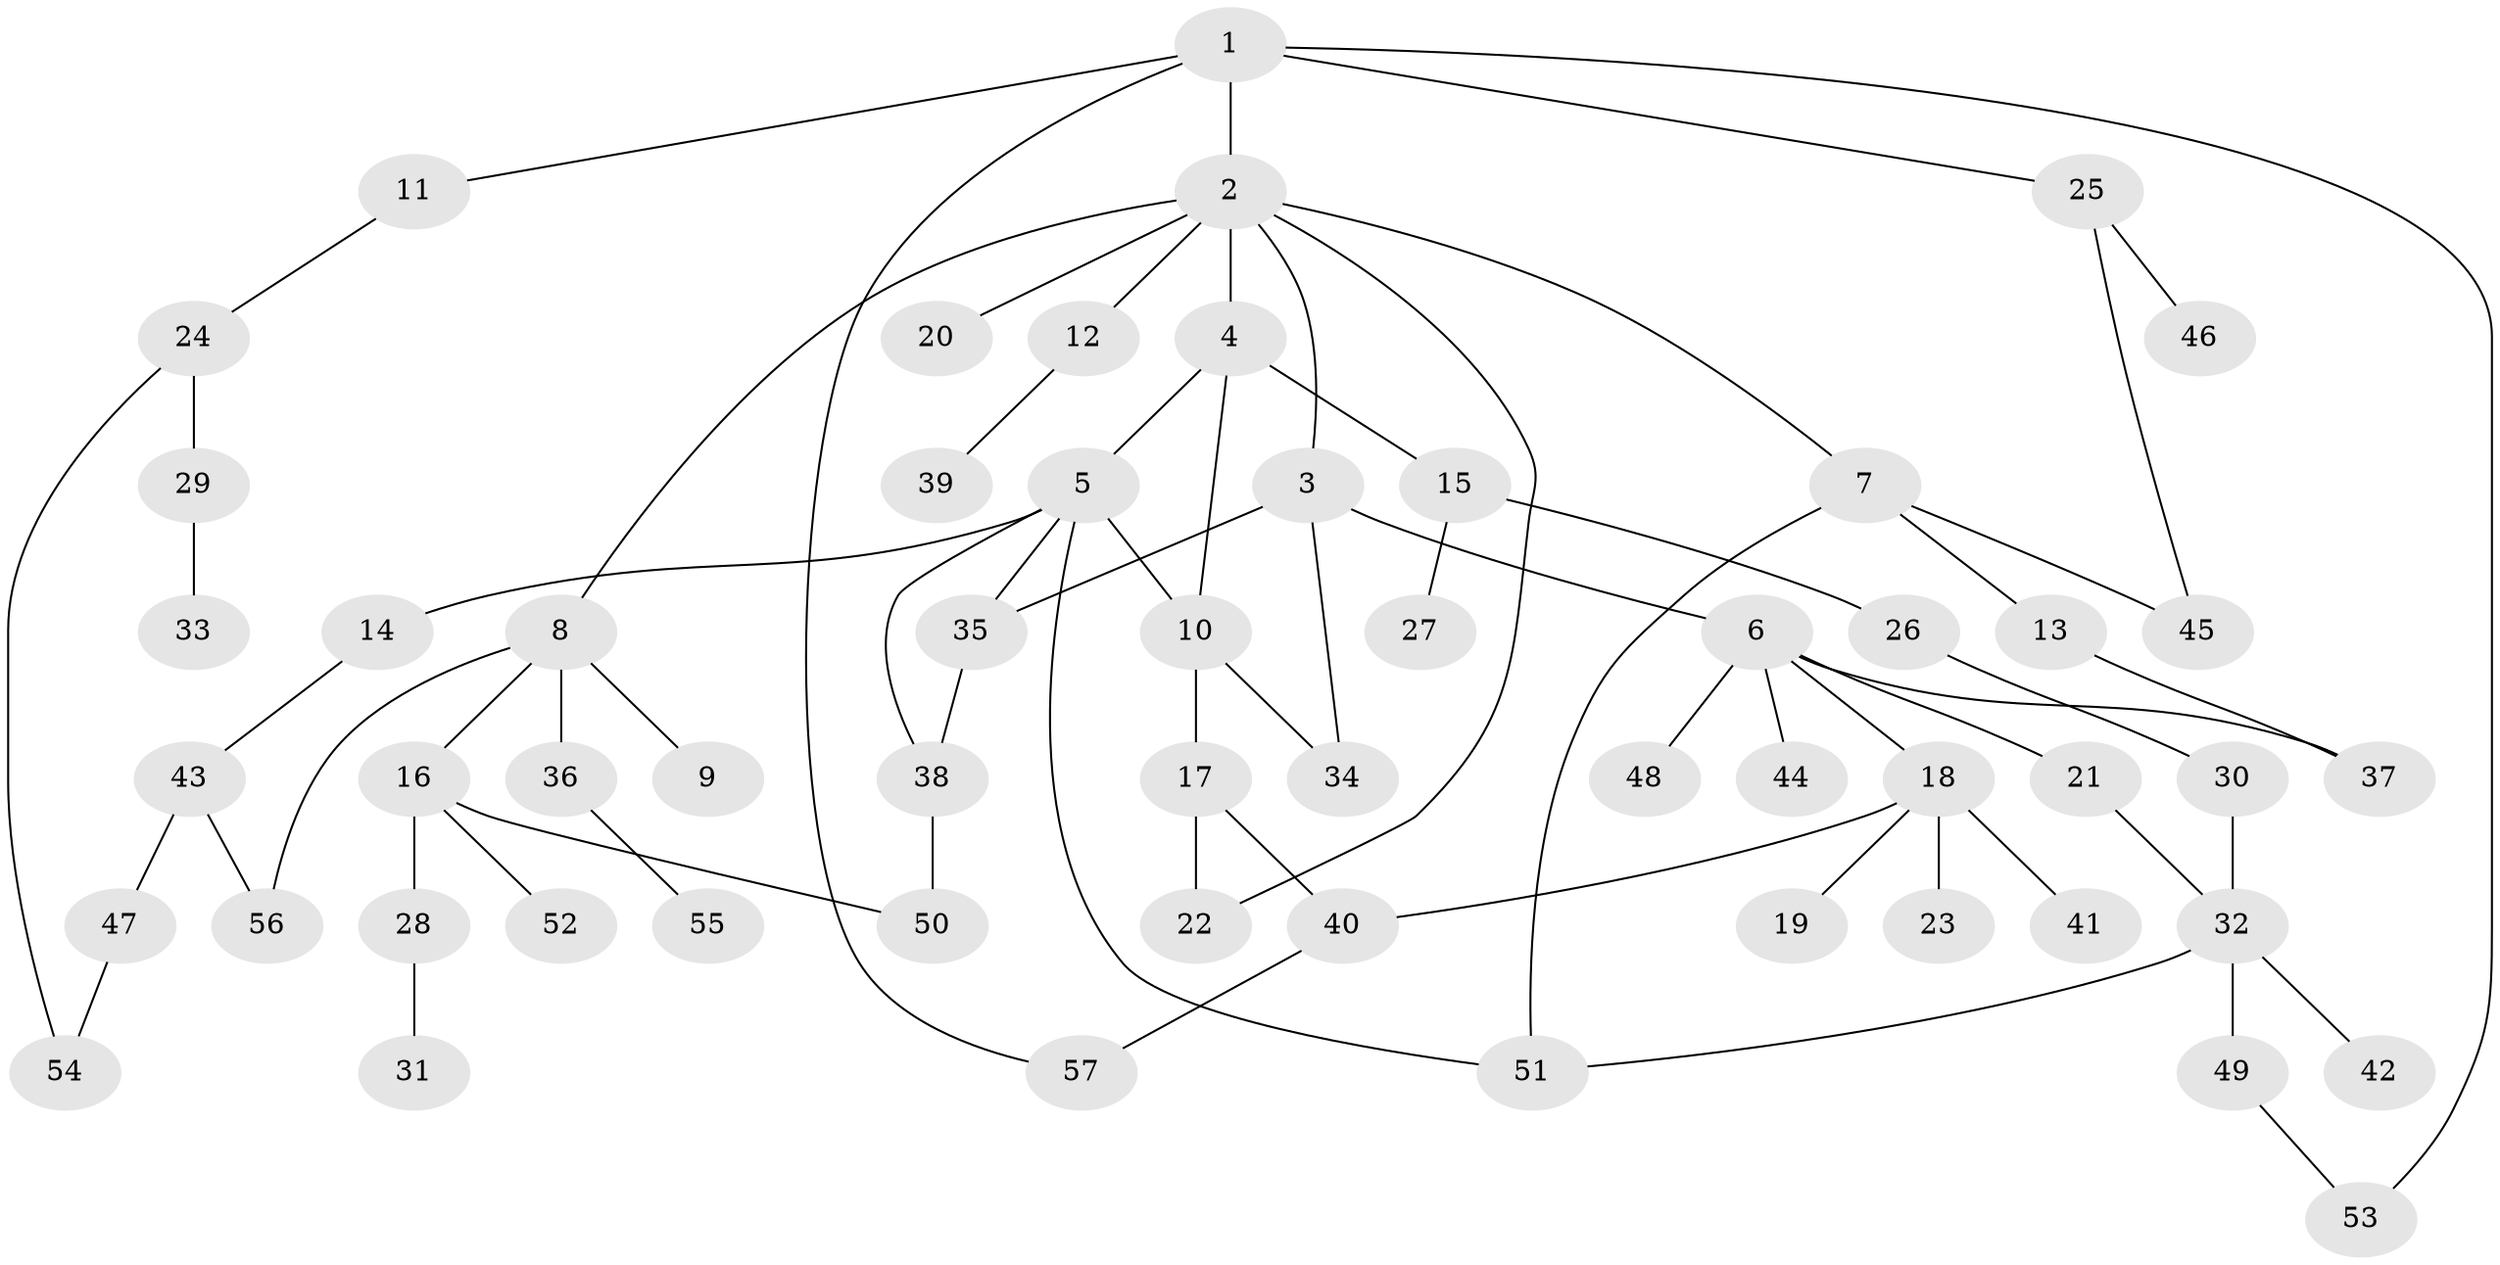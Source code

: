 // coarse degree distribution, {9: 0.058823529411764705, 10: 0.058823529411764705, 5: 0.058823529411764705, 4: 0.058823529411764705, 2: 0.17647058823529413, 3: 0.11764705882352941, 1: 0.47058823529411764}
// Generated by graph-tools (version 1.1) at 2025/16/03/04/25 18:16:53]
// undirected, 57 vertices, 72 edges
graph export_dot {
graph [start="1"]
  node [color=gray90,style=filled];
  1;
  2;
  3;
  4;
  5;
  6;
  7;
  8;
  9;
  10;
  11;
  12;
  13;
  14;
  15;
  16;
  17;
  18;
  19;
  20;
  21;
  22;
  23;
  24;
  25;
  26;
  27;
  28;
  29;
  30;
  31;
  32;
  33;
  34;
  35;
  36;
  37;
  38;
  39;
  40;
  41;
  42;
  43;
  44;
  45;
  46;
  47;
  48;
  49;
  50;
  51;
  52;
  53;
  54;
  55;
  56;
  57;
  1 -- 2;
  1 -- 11;
  1 -- 25;
  1 -- 53;
  1 -- 57;
  2 -- 3;
  2 -- 4;
  2 -- 7;
  2 -- 8;
  2 -- 12;
  2 -- 20;
  2 -- 22;
  3 -- 6;
  3 -- 34;
  3 -- 35;
  4 -- 5;
  4 -- 10;
  4 -- 15;
  5 -- 14;
  5 -- 35;
  5 -- 38;
  5 -- 51;
  5 -- 10;
  6 -- 18;
  6 -- 21;
  6 -- 44;
  6 -- 48;
  6 -- 37;
  7 -- 13;
  7 -- 45;
  7 -- 51;
  8 -- 9;
  8 -- 16;
  8 -- 36;
  8 -- 56;
  10 -- 17;
  10 -- 34;
  11 -- 24;
  12 -- 39;
  13 -- 37;
  14 -- 43;
  15 -- 26;
  15 -- 27;
  16 -- 28;
  16 -- 50;
  16 -- 52;
  17 -- 22;
  17 -- 40;
  18 -- 19;
  18 -- 23;
  18 -- 40;
  18 -- 41;
  21 -- 32;
  24 -- 29;
  24 -- 54;
  25 -- 45;
  25 -- 46;
  26 -- 30;
  28 -- 31;
  29 -- 33;
  30 -- 32;
  32 -- 42;
  32 -- 49;
  32 -- 51;
  35 -- 38;
  36 -- 55;
  38 -- 50;
  40 -- 57;
  43 -- 47;
  43 -- 56;
  47 -- 54;
  49 -- 53;
}
